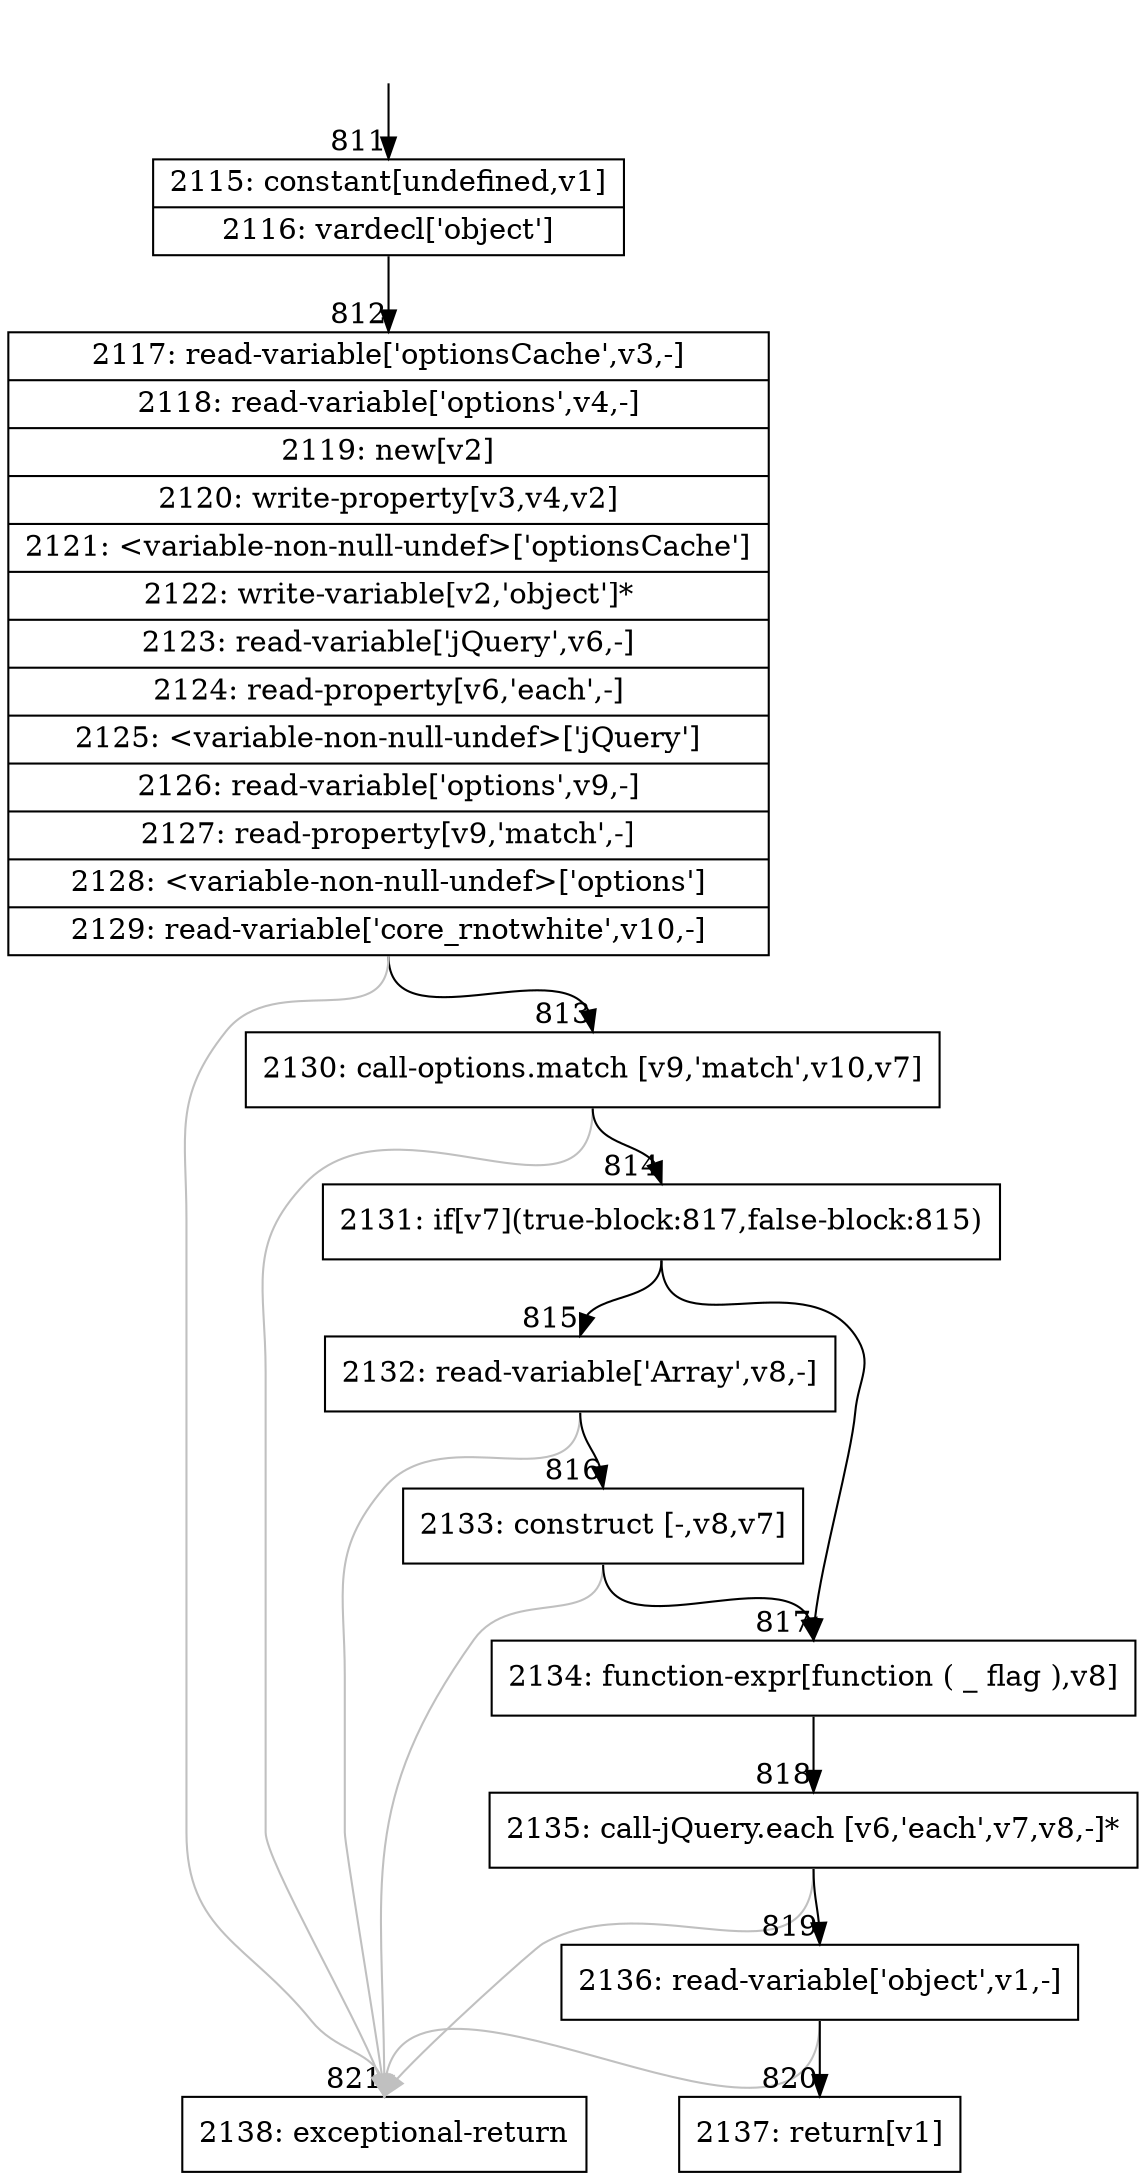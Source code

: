 digraph {
rankdir="TD"
BB_entry57[shape=none,label=""];
BB_entry57 -> BB811 [tailport=s, headport=n, headlabel="    811"]
BB811 [shape=record label="{2115: constant[undefined,v1]|2116: vardecl['object']}" ] 
BB811 -> BB812 [tailport=s, headport=n, headlabel="      812"]
BB812 [shape=record label="{2117: read-variable['optionsCache',v3,-]|2118: read-variable['options',v4,-]|2119: new[v2]|2120: write-property[v3,v4,v2]|2121: \<variable-non-null-undef\>['optionsCache']|2122: write-variable[v2,'object']*|2123: read-variable['jQuery',v6,-]|2124: read-property[v6,'each',-]|2125: \<variable-non-null-undef\>['jQuery']|2126: read-variable['options',v9,-]|2127: read-property[v9,'match',-]|2128: \<variable-non-null-undef\>['options']|2129: read-variable['core_rnotwhite',v10,-]}" ] 
BB812 -> BB813 [tailport=s, headport=n, headlabel="      813"]
BB812 -> BB821 [tailport=s, headport=n, color=gray, headlabel="      821"]
BB813 [shape=record label="{2130: call-options.match [v9,'match',v10,v7]}" ] 
BB813 -> BB814 [tailport=s, headport=n, headlabel="      814"]
BB813 -> BB821 [tailport=s, headport=n, color=gray]
BB814 [shape=record label="{2131: if[v7](true-block:817,false-block:815)}" ] 
BB814 -> BB817 [tailport=s, headport=n, headlabel="      817"]
BB814 -> BB815 [tailport=s, headport=n, headlabel="      815"]
BB815 [shape=record label="{2132: read-variable['Array',v8,-]}" ] 
BB815 -> BB816 [tailport=s, headport=n, headlabel="      816"]
BB815 -> BB821 [tailport=s, headport=n, color=gray]
BB816 [shape=record label="{2133: construct [-,v8,v7]}" ] 
BB816 -> BB817 [tailport=s, headport=n]
BB816 -> BB821 [tailport=s, headport=n, color=gray]
BB817 [shape=record label="{2134: function-expr[function ( _ flag ),v8]}" ] 
BB817 -> BB818 [tailport=s, headport=n, headlabel="      818"]
BB818 [shape=record label="{2135: call-jQuery.each [v6,'each',v7,v8,-]*}" ] 
BB818 -> BB819 [tailport=s, headport=n, headlabel="      819"]
BB818 -> BB821 [tailport=s, headport=n, color=gray]
BB819 [shape=record label="{2136: read-variable['object',v1,-]}" ] 
BB819 -> BB820 [tailport=s, headport=n, headlabel="      820"]
BB819 -> BB821 [tailport=s, headport=n, color=gray]
BB820 [shape=record label="{2137: return[v1]}" ] 
BB821 [shape=record label="{2138: exceptional-return}" ] 
//#$~ 979
}
